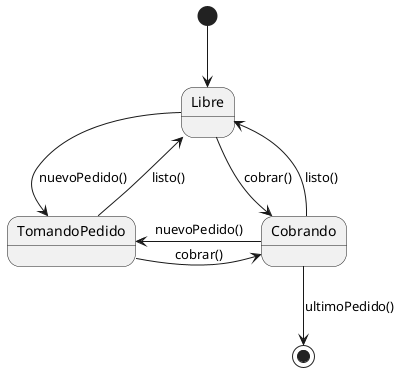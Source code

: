 @startuml Encargado
    [*] --> Libre
    Libre --> Cobrando : cobrar()
    Libre --> TomandoPedido : nuevoPedido()
    TomandoPedido -right-> Cobrando : cobrar()
    TomandoPedido --> Libre : listo()
    Cobrando -up-> Libre : listo()
    Cobrando -right-> TomandoPedido : nuevoPedido()
    Cobrando --> [*] : ultimoPedido()
@enduml